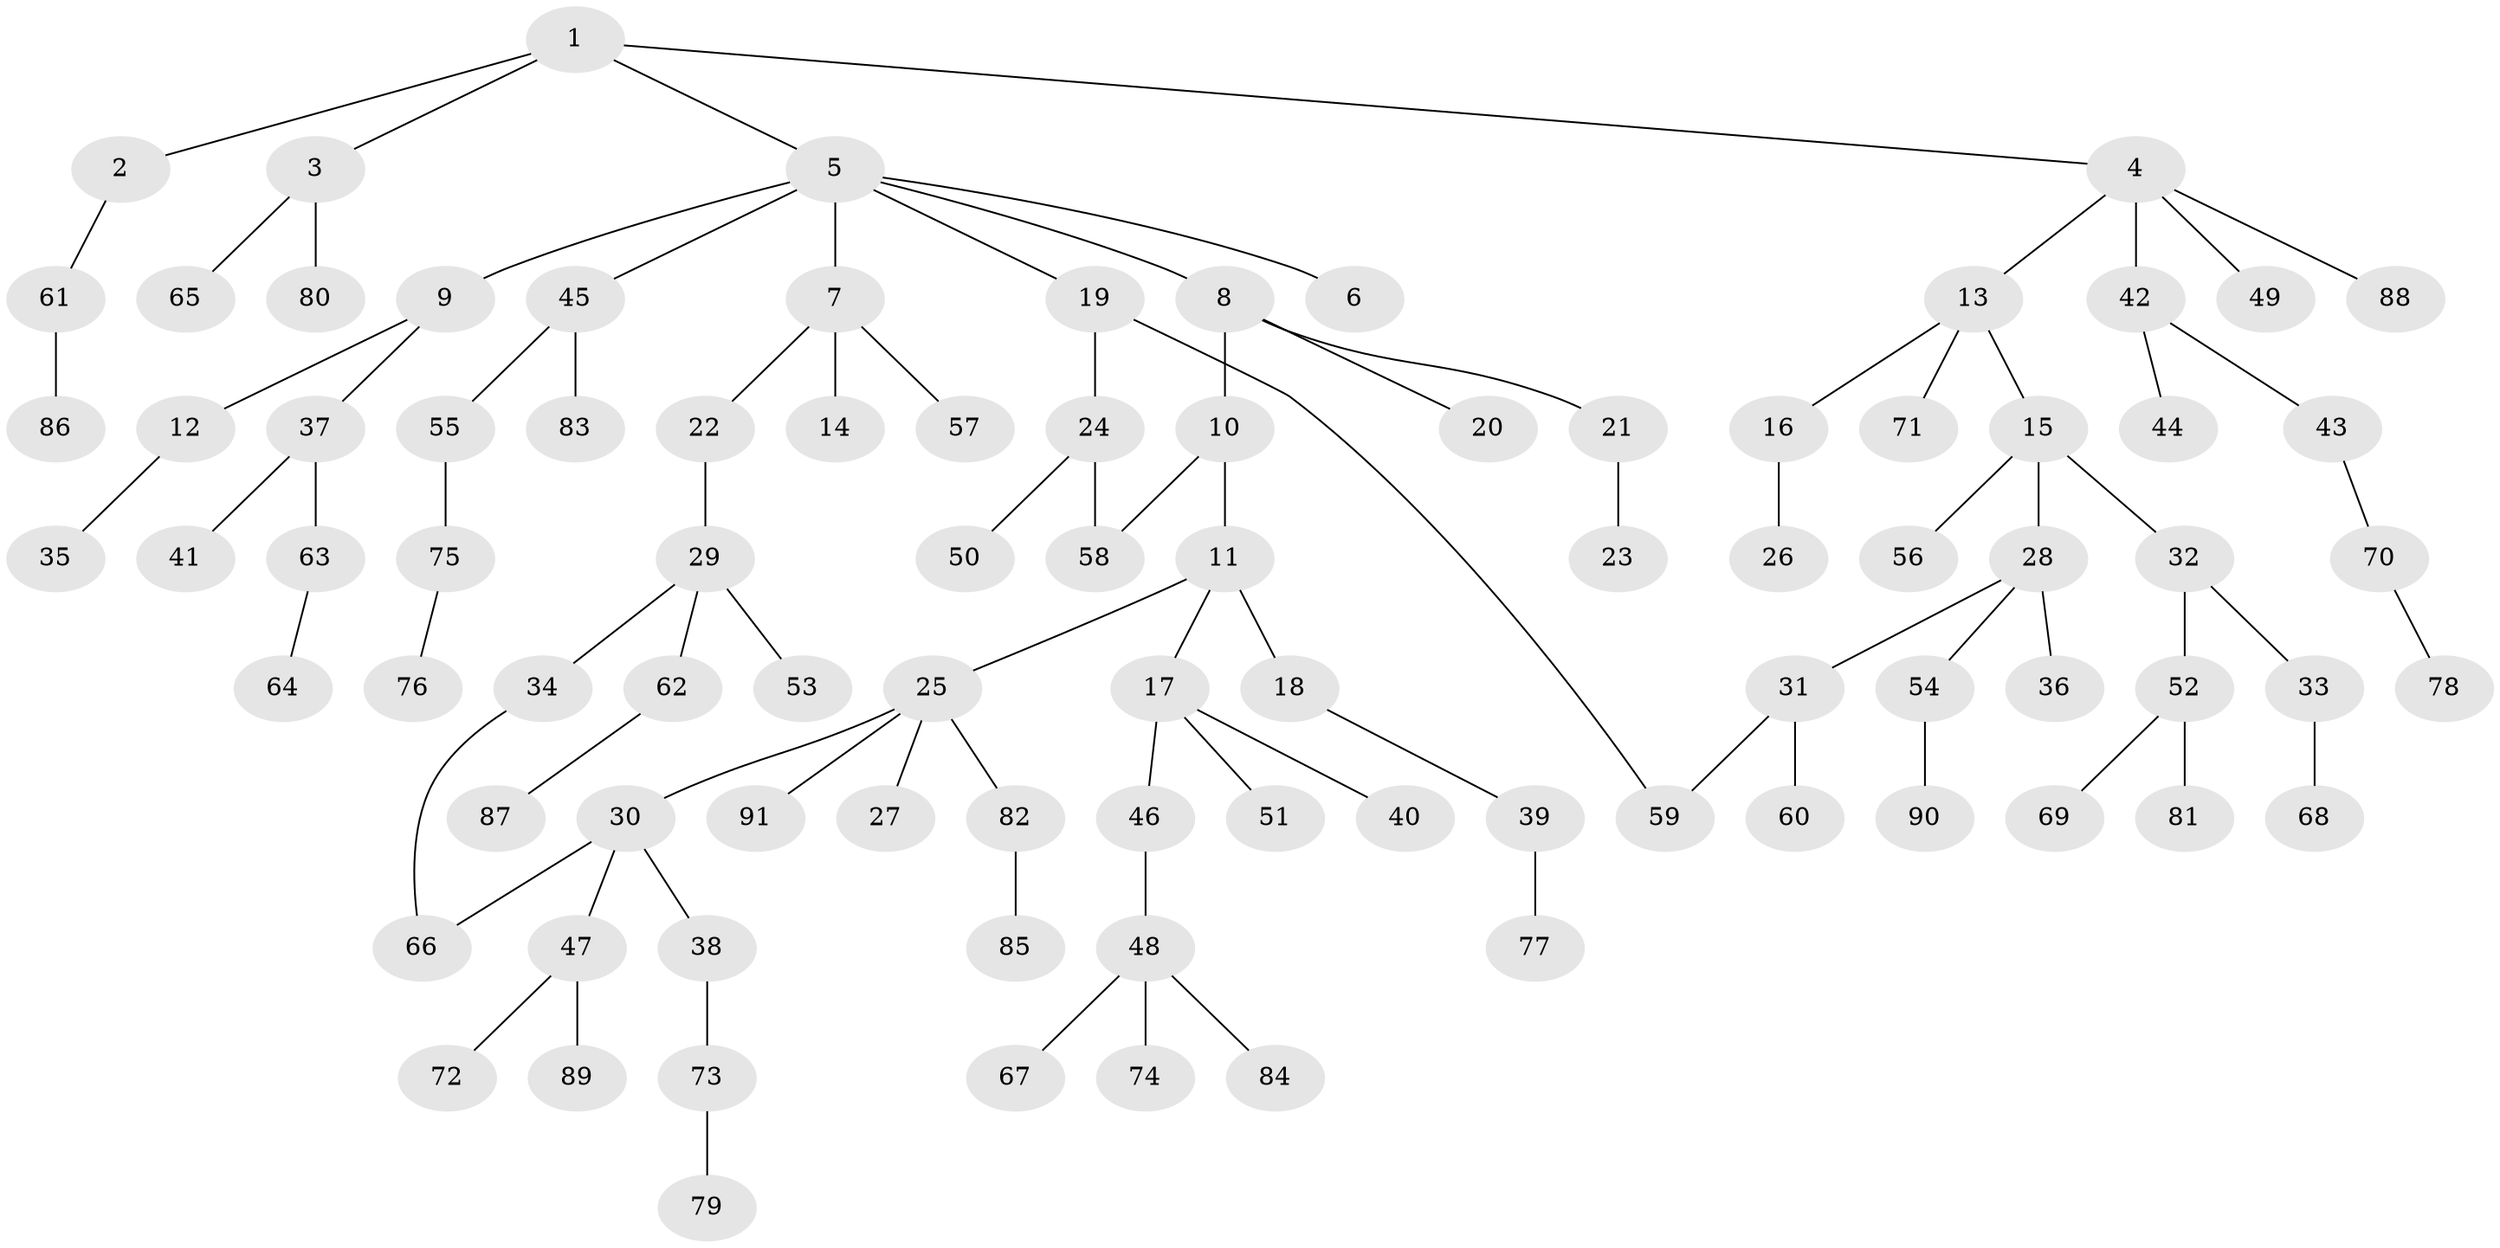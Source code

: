 // Generated by graph-tools (version 1.1) at 2025/25/03/09/25 03:25:30]
// undirected, 91 vertices, 93 edges
graph export_dot {
graph [start="1"]
  node [color=gray90,style=filled];
  1;
  2;
  3;
  4;
  5;
  6;
  7;
  8;
  9;
  10;
  11;
  12;
  13;
  14;
  15;
  16;
  17;
  18;
  19;
  20;
  21;
  22;
  23;
  24;
  25;
  26;
  27;
  28;
  29;
  30;
  31;
  32;
  33;
  34;
  35;
  36;
  37;
  38;
  39;
  40;
  41;
  42;
  43;
  44;
  45;
  46;
  47;
  48;
  49;
  50;
  51;
  52;
  53;
  54;
  55;
  56;
  57;
  58;
  59;
  60;
  61;
  62;
  63;
  64;
  65;
  66;
  67;
  68;
  69;
  70;
  71;
  72;
  73;
  74;
  75;
  76;
  77;
  78;
  79;
  80;
  81;
  82;
  83;
  84;
  85;
  86;
  87;
  88;
  89;
  90;
  91;
  1 -- 2;
  1 -- 3;
  1 -- 4;
  1 -- 5;
  2 -- 61;
  3 -- 65;
  3 -- 80;
  4 -- 13;
  4 -- 42;
  4 -- 49;
  4 -- 88;
  5 -- 6;
  5 -- 7;
  5 -- 8;
  5 -- 9;
  5 -- 19;
  5 -- 45;
  7 -- 14;
  7 -- 22;
  7 -- 57;
  8 -- 10;
  8 -- 20;
  8 -- 21;
  9 -- 12;
  9 -- 37;
  10 -- 11;
  10 -- 58;
  11 -- 17;
  11 -- 18;
  11 -- 25;
  12 -- 35;
  13 -- 15;
  13 -- 16;
  13 -- 71;
  15 -- 28;
  15 -- 32;
  15 -- 56;
  16 -- 26;
  17 -- 40;
  17 -- 46;
  17 -- 51;
  18 -- 39;
  19 -- 24;
  19 -- 59;
  21 -- 23;
  22 -- 29;
  24 -- 50;
  24 -- 58;
  25 -- 27;
  25 -- 30;
  25 -- 82;
  25 -- 91;
  28 -- 31;
  28 -- 36;
  28 -- 54;
  29 -- 34;
  29 -- 53;
  29 -- 62;
  30 -- 38;
  30 -- 47;
  30 -- 66;
  31 -- 60;
  31 -- 59;
  32 -- 33;
  32 -- 52;
  33 -- 68;
  34 -- 66;
  37 -- 41;
  37 -- 63;
  38 -- 73;
  39 -- 77;
  42 -- 43;
  42 -- 44;
  43 -- 70;
  45 -- 55;
  45 -- 83;
  46 -- 48;
  47 -- 72;
  47 -- 89;
  48 -- 67;
  48 -- 74;
  48 -- 84;
  52 -- 69;
  52 -- 81;
  54 -- 90;
  55 -- 75;
  61 -- 86;
  62 -- 87;
  63 -- 64;
  70 -- 78;
  73 -- 79;
  75 -- 76;
  82 -- 85;
}

